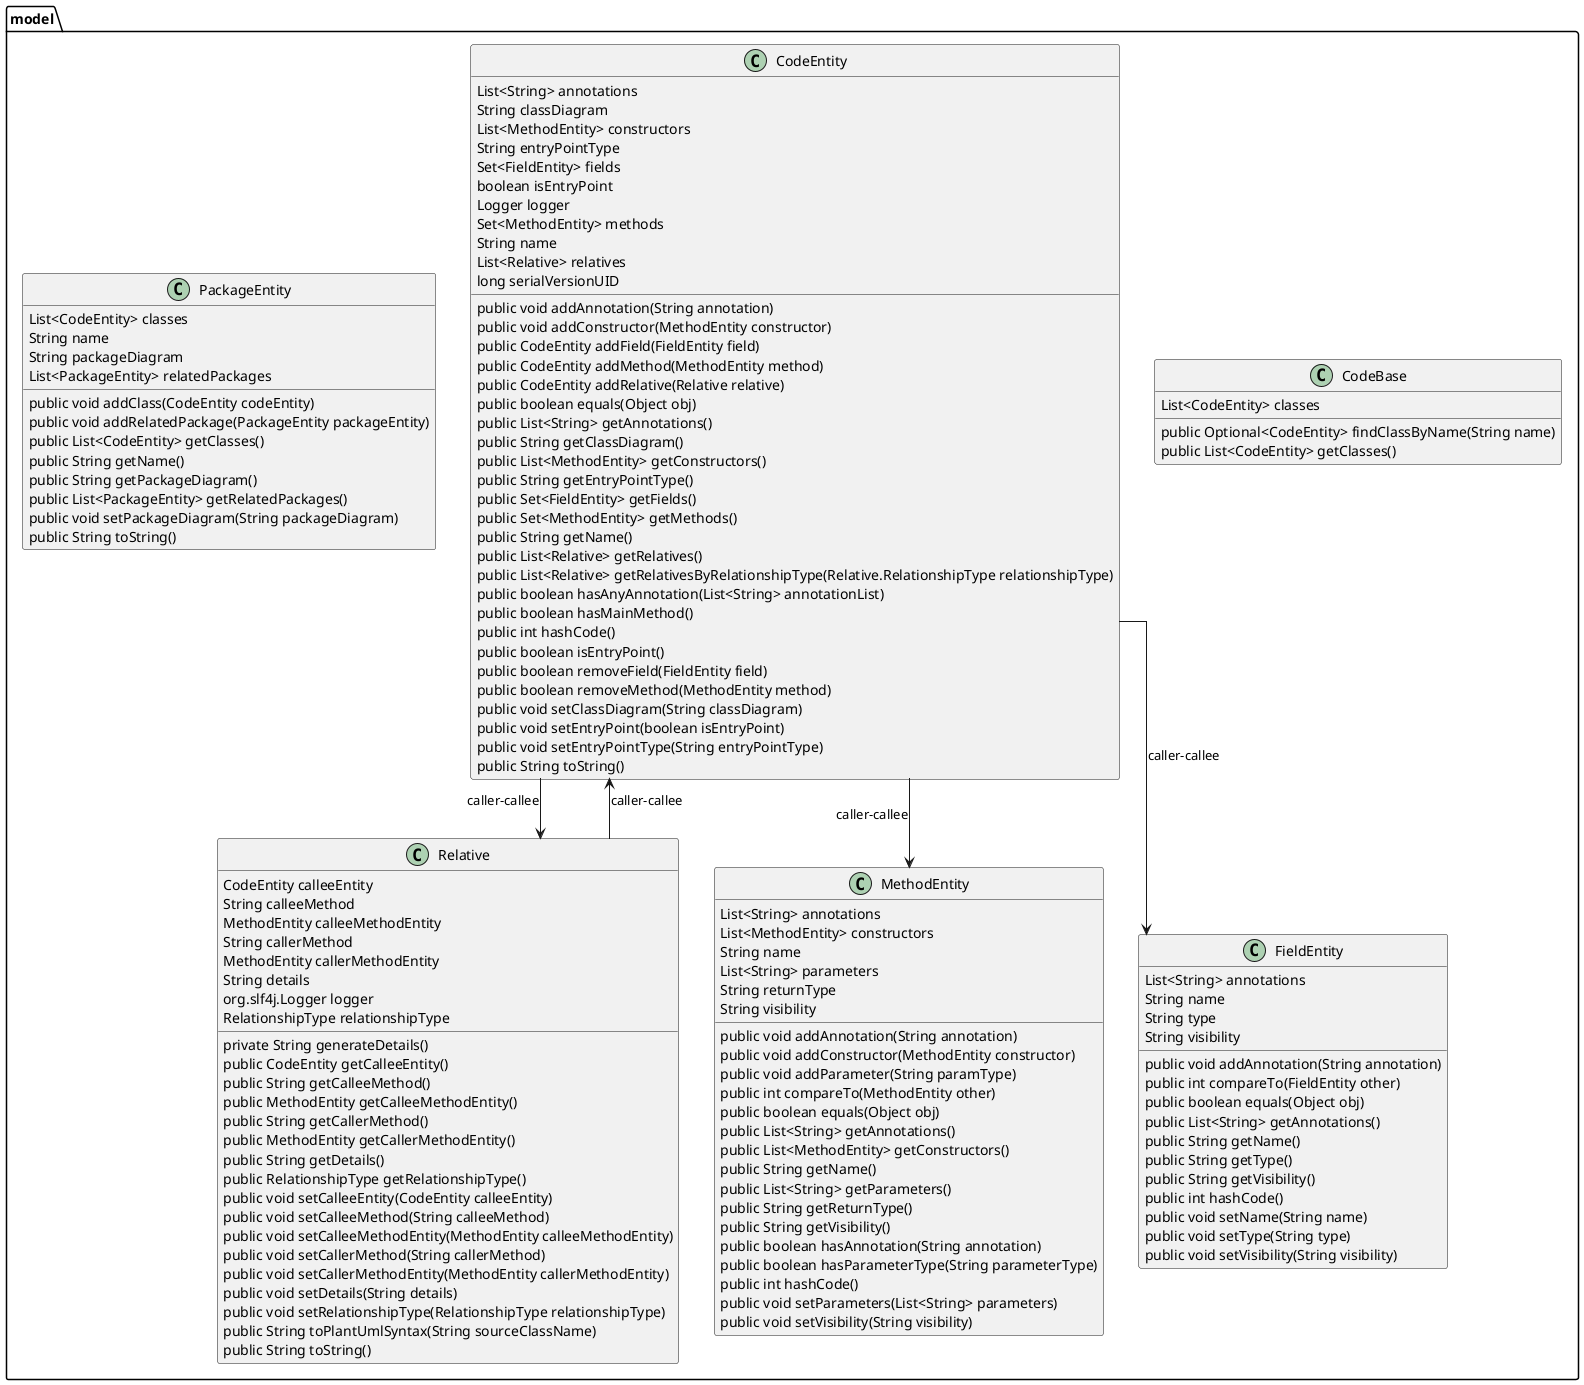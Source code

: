 @startuml
skinparam linetype Ortho
package model {
class CodeBase {
    List<CodeEntity> classes
    public Optional<CodeEntity> findClassByName(String name)
    public List<CodeEntity> getClasses()
}
class CodeEntity {
    List<String> annotations
    String classDiagram
    List<MethodEntity> constructors
    String entryPointType
    Set<FieldEntity> fields
    boolean isEntryPoint
    Logger logger
    Set<MethodEntity> methods
    String name
    List<Relative> relatives
    long serialVersionUID
    public void addAnnotation(String annotation)
    public void addConstructor(MethodEntity constructor)
    public CodeEntity addField(FieldEntity field)
    public CodeEntity addMethod(MethodEntity method)
    public CodeEntity addRelative(Relative relative)
    public boolean equals(Object obj)
    public List<String> getAnnotations()
    public String getClassDiagram()
    public List<MethodEntity> getConstructors()
    public String getEntryPointType()
    public Set<FieldEntity> getFields()
    public Set<MethodEntity> getMethods()
    public String getName()
    public List<Relative> getRelatives()
    public List<Relative> getRelativesByRelationshipType(Relative.RelationshipType relationshipType)
    public boolean hasAnyAnnotation(List<String> annotationList)
    public boolean hasMainMethod()
    public int hashCode()
    public boolean isEntryPoint()
    public boolean removeField(FieldEntity field)
    public boolean removeMethod(MethodEntity method)
    public void setClassDiagram(String classDiagram)
    public void setEntryPoint(boolean isEntryPoint)
    public void setEntryPointType(String entryPointType)
    public String toString()
}
CodeEntity --> Relative : caller-callee
CodeEntity --> MethodEntity : caller-callee
CodeEntity --> FieldEntity : caller-callee
class FieldEntity {
    List<String> annotations
    String name
    String type
    String visibility
    public void addAnnotation(String annotation)
    public int compareTo(FieldEntity other)
    public boolean equals(Object obj)
    public List<String> getAnnotations()
    public String getName()
    public String getType()
    public String getVisibility()
    public int hashCode()
    public void setName(String name)
    public void setType(String type)
    public void setVisibility(String visibility)
}
class MethodEntity {
    List<String> annotations
    List<MethodEntity> constructors
    String name
    List<String> parameters
    String returnType
    String visibility
    public void addAnnotation(String annotation)
    public void addConstructor(MethodEntity constructor)
    public void addParameter(String paramType)
    public int compareTo(MethodEntity other)
    public boolean equals(Object obj)
    public List<String> getAnnotations()
    public List<MethodEntity> getConstructors()
    public String getName()
    public List<String> getParameters()
    public String getReturnType()
    public String getVisibility()
    public boolean hasAnnotation(String annotation)
    public boolean hasParameterType(String parameterType)
    public int hashCode()
    public void setParameters(List<String> parameters)
    public void setVisibility(String visibility)
}
class PackageEntity {
    List<CodeEntity> classes
    String name
    String packageDiagram
    List<PackageEntity> relatedPackages
    public void addClass(CodeEntity codeEntity)
    public void addRelatedPackage(PackageEntity packageEntity)
    public List<CodeEntity> getClasses()
    public String getName()
    public String getPackageDiagram()
    public List<PackageEntity> getRelatedPackages()
    public void setPackageDiagram(String packageDiagram)
    public String toString()
}
class Relative {
    CodeEntity calleeEntity
    String calleeMethod
    MethodEntity calleeMethodEntity
    String callerMethod
    MethodEntity callerMethodEntity
    String details
    org.slf4j.Logger logger
    RelationshipType relationshipType
    private String generateDetails()
    public CodeEntity getCalleeEntity()
    public String getCalleeMethod()
    public MethodEntity getCalleeMethodEntity()
    public String getCallerMethod()
    public MethodEntity getCallerMethodEntity()
    public String getDetails()
    public RelationshipType getRelationshipType()
    public void setCalleeEntity(CodeEntity calleeEntity)
    public void setCalleeMethod(String calleeMethod)
    public void setCalleeMethodEntity(MethodEntity calleeMethodEntity)
    public void setCallerMethod(String callerMethod)
    public void setCallerMethodEntity(MethodEntity callerMethodEntity)
    public void setDetails(String details)
    public void setRelationshipType(RelationshipType relationshipType)
    public String toPlantUmlSyntax(String sourceClassName)
    public String toString()
}
Relative --> CodeEntity : caller-callee
}
@enduml
